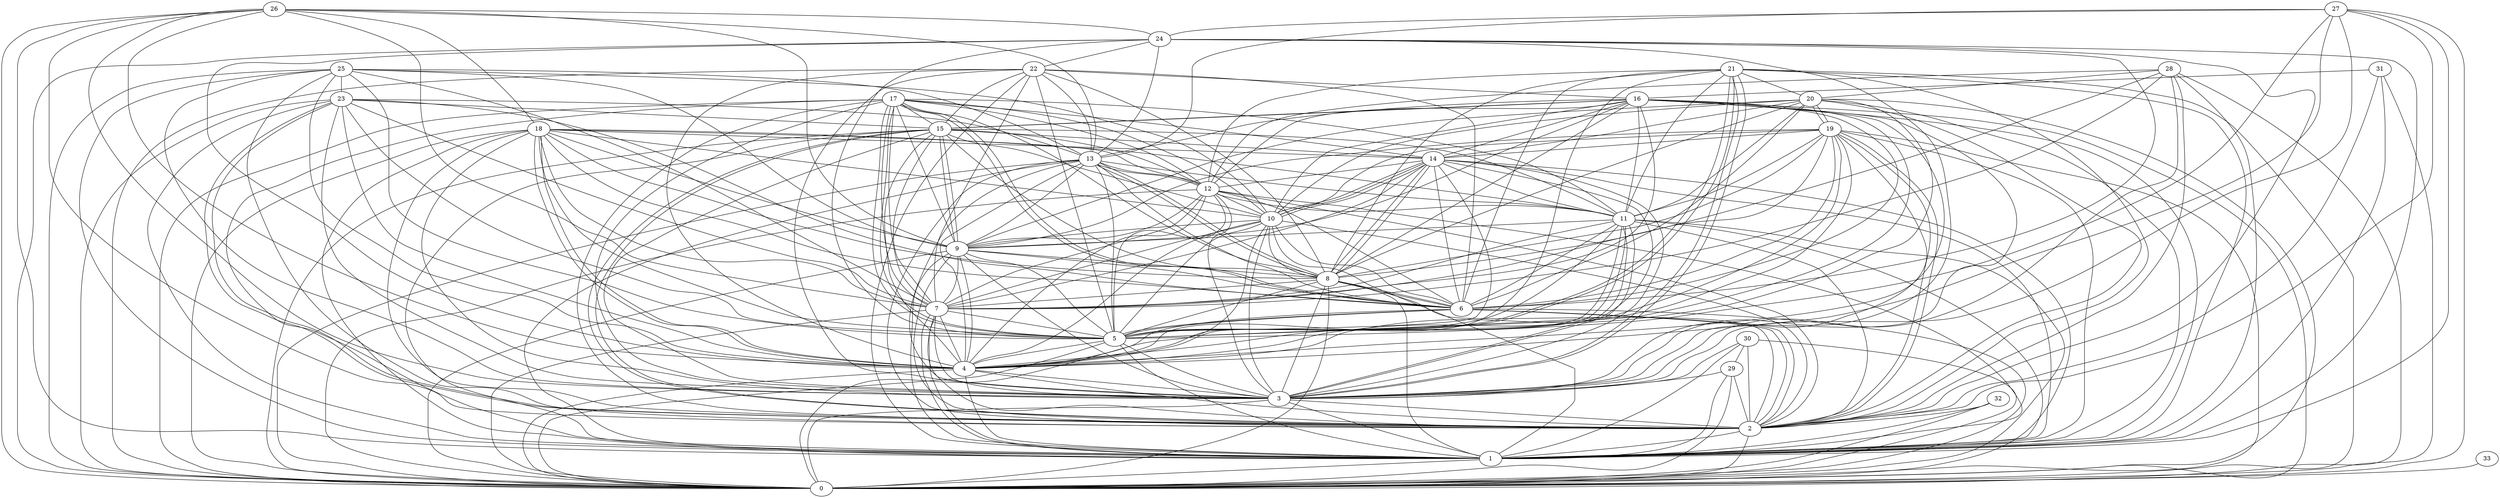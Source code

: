 graph G {
0;
1;
2;
3;
4;
5;
6;
7;
8;
9;
10;
11;
12;
13;
14;
15;
16;
17;
18;
19;
20;
21;
22;
23;
24;
25;
26;
27;
28;
29;
30;
31;
32;
33;
33--0 ;
32--1 ;
32--2 ;
32--0 ;
31--0 ;
31--16 ;
31--1 ;
31--2 ;
30--29 ;
30--3 ;
30--1 ;
30--0 ;
30--2 ;
29--2 ;
29--0 ;
29--3 ;
29--1 ;
28--12 ;
28--7 ;
28--20 ;
28--8 ;
28--0 ;
28--2 ;
28--3 ;
28--1 ;
27--0 ;
27--5 ;
27--24 ;
27--13 ;
27--4 ;
27--2 ;
27--1 ;
27--3 ;
26--24 ;
26--13 ;
26--18 ;
26--9 ;
26--4 ;
26--2 ;
26--7 ;
26--1 ;
26--3 ;
26--0 ;
25--4 ;
25--0 ;
25--10 ;
25--9 ;
25--1 ;
25--13 ;
25--7 ;
25--23 ;
25--3 ;
25--5 ;
25--2 ;
24--4 ;
24--22 ;
24--13 ;
24--1 ;
24--3 ;
24--5 ;
24--2 ;
24--0 ;
24--6 ;
23--15 ;
23--4 ;
23--3 ;
23--5 ;
23--7 ;
23--13 ;
23--2 ;
23--0 ;
23--2 ;
23--1 ;
23--6 ;
22--13 ;
22--7 ;
22--0 ;
22--15 ;
22--8 ;
22--16 ;
22--6 ;
22--1 ;
22--3 ;
22--5 ;
22--4 ;
21--5 ;
21--3 ;
21--3 ;
21--12 ;
21--0 ;
21--6 ;
21--5 ;
21--20 ;
21--11 ;
21--8 ;
21--4 ;
21--1 ;
21--2 ;
20--19 ;
20--19 ;
20--2 ;
20--11 ;
20--8 ;
20--9 ;
20--0 ;
20--6 ;
20--4 ;
20--14 ;
20--1 ;
20--10 ;
19--8 ;
19--2 ;
19--11 ;
19--2 ;
19--7 ;
19--5 ;
19--0 ;
19--3 ;
19--9 ;
19--1 ;
19--4 ;
19--10 ;
19--6 ;
19--14 ;
18--4 ;
18--2 ;
18--4 ;
18--9 ;
18--3 ;
18--12 ;
18--5 ;
18--10 ;
18--0 ;
18--1 ;
18--6 ;
18--11 ;
18--7 ;
18--8 ;
18--14 ;
17--12 ;
17--2 ;
17--1 ;
17--5 ;
17--7 ;
17--10 ;
17--8 ;
17--5 ;
17--7 ;
17--11 ;
17--6 ;
17--9 ;
17--6 ;
17--0 ;
17--15 ;
17--3 ;
17--14 ;
16--10 ;
16--15 ;
16--3 ;
16--6 ;
16--5 ;
16--7 ;
16--15 ;
16--13 ;
16--12 ;
16--8 ;
16--1 ;
16--11 ;
16--0 ;
16--14 ;
16--4 ;
16--9 ;
15--4 ;
15--2 ;
15--1 ;
15--9 ;
15--7 ;
15--9 ;
15--2 ;
15--11 ;
15--14 ;
15--10 ;
15--3 ;
15--0 ;
15--12 ;
15--8 ;
14--10 ;
14--6 ;
14--0 ;
14--4 ;
14--8 ;
14--10 ;
14--8 ;
14--11 ;
14--10 ;
14--7 ;
14--3 ;
14--1 ;
14--5 ;
14--12 ;
13--3 ;
13--12 ;
13--8 ;
13--8 ;
13--9 ;
13--6 ;
13--12 ;
13--1 ;
13--2 ;
13--4 ;
13--5 ;
13--11 ;
13--0 ;
12--9 ;
12--1 ;
12--10 ;
12--3 ;
12--6 ;
12--0 ;
12--11 ;
12--2 ;
12--7 ;
12--4 ;
12--5 ;
11--5 ;
11--6 ;
11--4 ;
11--0 ;
11--2 ;
11--4 ;
11--3 ;
11--3 ;
11--1 ;
11--9 ;
11--7 ;
10--8 ;
10--3 ;
10--4 ;
10--2 ;
10--1 ;
10--7 ;
10--9 ;
10--6 ;
10--5 ;
10--0 ;
9--4 ;
9--5 ;
9--6 ;
9--0 ;
9--2 ;
9--8 ;
9--3 ;
9--7 ;
9--1 ;
8--3 ;
8--7 ;
8--1 ;
8--6 ;
8--2 ;
8--6 ;
8--0 ;
8--5 ;
7--0 ;
7--5 ;
7--3 ;
7--1 ;
7--2 ;
7--1 ;
7--4 ;
6--5 ;
6--5 ;
6--2 ;
6--2 ;
6--0 ;
6--4 ;
5--0 ;
5--3 ;
5--1 ;
5--4 ;
4--0 ;
4--2 ;
4--1 ;
4--3 ;
3--0 ;
3--2 ;
3--1 ;
2--1 ;
2--0 ;
1--0 ;
}

